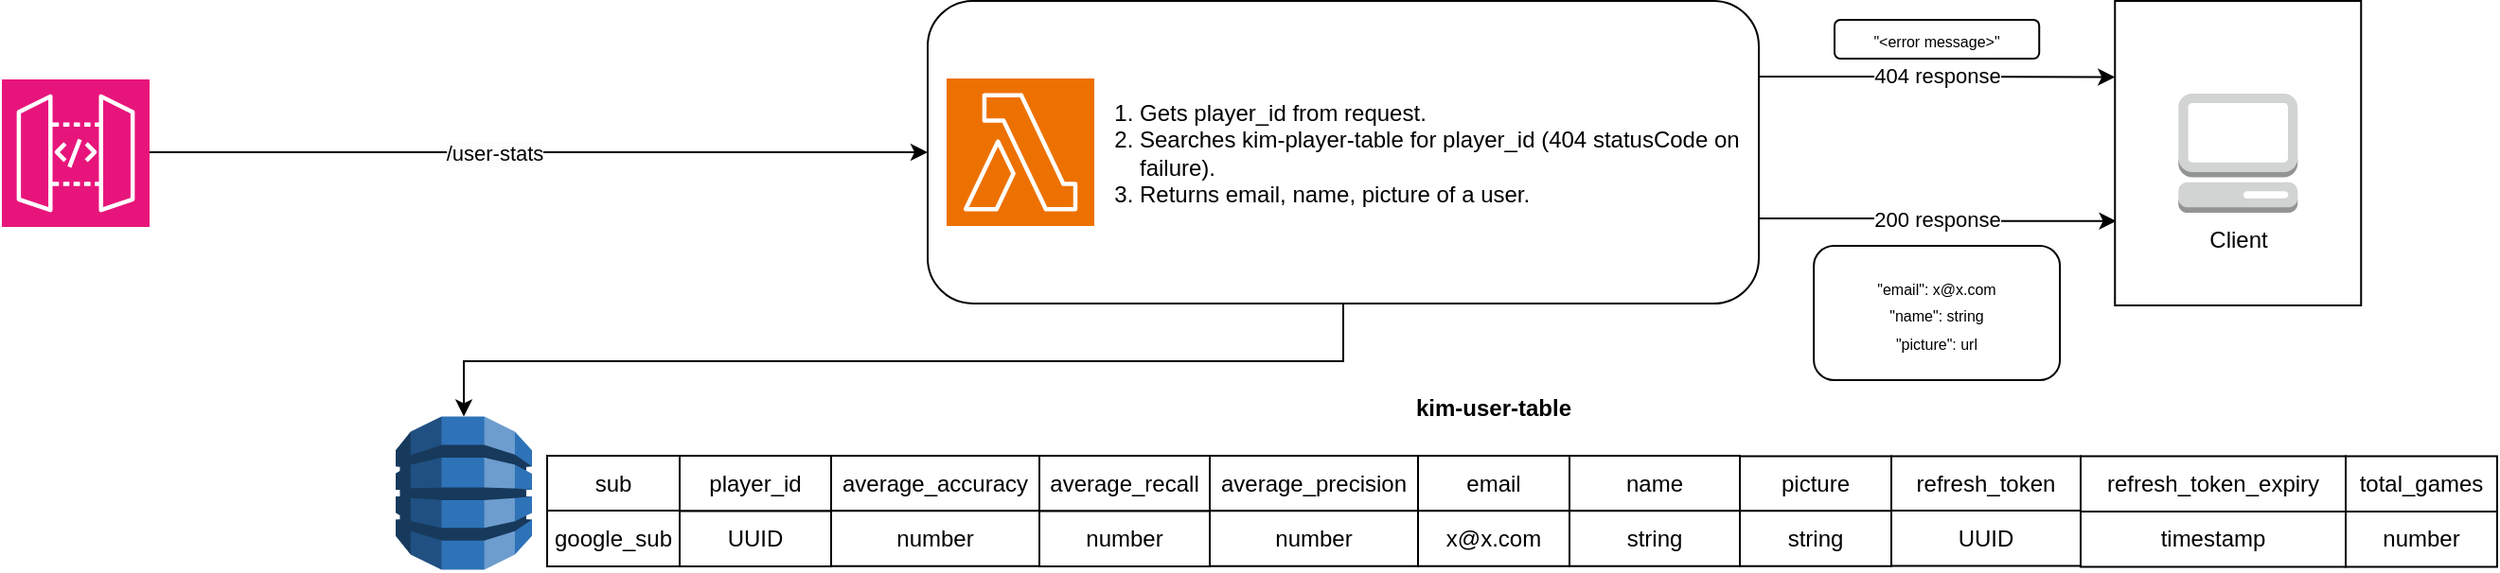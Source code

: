 <mxfile version="26.2.15">
  <diagram name="Page-1" id="fEp65sk12kXVYu2AtMCM">
    <mxGraphModel dx="1334" dy="325" grid="1" gridSize="10" guides="1" tooltips="1" connect="1" arrows="1" fold="1" page="1" pageScale="1" pageWidth="850" pageHeight="1100" math="0" shadow="0">
      <root>
        <mxCell id="0" />
        <mxCell id="1" parent="0" />
        <mxCell id="_vOoaH_lG-h0drPXKQmU-2" value="/user-stats" style="edgeStyle=orthogonalEdgeStyle;rounded=0;orthogonalLoop=1;jettySize=auto;html=1;labelBackgroundColor=#FCFCFC;" parent="1" source="_vOoaH_lG-h0drPXKQmU-3" edge="1">
          <mxGeometry x="-0.116" relative="1" as="geometry">
            <mxPoint as="offset" />
            <mxPoint x="411" y="119.5" as="targetPoint" />
          </mxGeometry>
        </mxCell>
        <mxCell id="_vOoaH_lG-h0drPXKQmU-3" value="" style="sketch=0;points=[[0,0,0],[0.25,0,0],[0.5,0,0],[0.75,0,0],[1,0,0],[0,1,0],[0.25,1,0],[0.5,1,0],[0.75,1,0],[1,1,0],[0,0.25,0],[0,0.5,0],[0,0.75,0],[1,0.25,0],[1,0.5,0],[1,0.75,0]];outlineConnect=0;fontColor=#232F3E;fillColor=#E7157B;strokeColor=#ffffff;dashed=0;verticalLabelPosition=bottom;verticalAlign=top;align=center;html=1;fontSize=12;fontStyle=0;aspect=fixed;shape=mxgraph.aws4.resourceIcon;resIcon=mxgraph.aws4.api_gateway;" parent="1" vertex="1">
          <mxGeometry x="-78" y="81" width="78" height="78" as="geometry" />
        </mxCell>
        <mxCell id="_vOoaH_lG-h0drPXKQmU-30" style="edgeStyle=orthogonalEdgeStyle;rounded=0;orthogonalLoop=1;jettySize=auto;html=1;entryX=0.5;entryY=0;entryDx=0;entryDy=0;entryPerimeter=0;" parent="1" source="_vOoaH_lG-h0drPXKQmU-6" target="E4E4eB8iEx-Vwp2O4KcY-1" edge="1">
          <mxGeometry relative="1" as="geometry">
            <mxPoint x="476.037" y="250.0" as="targetPoint" />
            <Array as="points">
              <mxPoint x="631" y="230" />
              <mxPoint x="166" y="230" />
            </Array>
          </mxGeometry>
        </mxCell>
        <mxCell id="_vOoaH_lG-h0drPXKQmU-34" value="200 response" style="edgeStyle=orthogonalEdgeStyle;rounded=0;orthogonalLoop=1;jettySize=auto;html=1;entryX=0.005;entryY=0.723;entryDx=0;entryDy=0;exitX=1;exitY=0.75;exitDx=0;exitDy=0;entryPerimeter=0;" parent="1" source="_vOoaH_lG-h0drPXKQmU-8" target="_vOoaH_lG-h0drPXKQmU-32" edge="1">
          <mxGeometry x="-0.002" relative="1" as="geometry">
            <mxPoint as="offset" />
          </mxGeometry>
        </mxCell>
        <mxCell id="_vOoaH_lG-h0drPXKQmU-6" value="" style="rounded=1;whiteSpace=wrap;html=1;" parent="1" vertex="1">
          <mxGeometry x="411" y="39.5" width="439" height="160" as="geometry" />
        </mxCell>
        <mxCell id="_vOoaH_lG-h0drPXKQmU-7" value="" style="sketch=0;points=[[0,0,0],[0.25,0,0],[0.5,0,0],[0.75,0,0],[1,0,0],[0,1,0],[0.25,1,0],[0.5,1,0],[0.75,1,0],[1,1,0],[0,0.25,0],[0,0.5,0],[0,0.75,0],[1,0.25,0],[1,0.5,0],[1,0.75,0]];outlineConnect=0;fontColor=#232F3E;fillColor=#ED7100;strokeColor=#ffffff;dashed=0;verticalLabelPosition=bottom;verticalAlign=top;align=center;html=1;fontSize=12;fontStyle=0;aspect=fixed;shape=mxgraph.aws4.resourceIcon;resIcon=mxgraph.aws4.lambda;" parent="1" vertex="1">
          <mxGeometry x="421" y="80.5" width="78" height="78" as="geometry" />
        </mxCell>
        <mxCell id="_vOoaH_lG-h0drPXKQmU-8" value="&lt;ol&gt;&lt;li&gt;Gets player_id from request.&lt;/li&gt;&lt;li&gt;Searches kim-player-table for player_id (404 statusCode on failure).&lt;/li&gt;&lt;li&gt;Returns email, name, picture of a user.&lt;/li&gt;&lt;/ol&gt;" style="text;html=1;align=left;verticalAlign=middle;whiteSpace=wrap;rounded=0;" parent="1" vertex="1">
          <mxGeometry x="481" y="49.5" width="369" height="140" as="geometry" />
        </mxCell>
        <mxCell id="_vOoaH_lG-h0drPXKQmU-9" value="404 response" style="edgeStyle=orthogonalEdgeStyle;rounded=0;orthogonalLoop=1;jettySize=auto;html=1;entryX=0;entryY=0.25;entryDx=0;entryDy=0;exitX=1;exitY=0.25;exitDx=0;exitDy=0;" parent="1" source="_vOoaH_lG-h0drPXKQmU-6" target="_vOoaH_lG-h0drPXKQmU-32" edge="1">
          <mxGeometry relative="1" as="geometry">
            <mxPoint x="1120" y="79.5" as="targetPoint" />
            <mxPoint x="809" y="79.5" as="sourcePoint" />
          </mxGeometry>
        </mxCell>
        <mxCell id="_vOoaH_lG-h0drPXKQmU-10" value="&lt;span style=&quot;font-size: 8px;&quot;&gt;&quot;&amp;lt;error message&amp;gt;&quot;&lt;/span&gt;" style="rounded=1;whiteSpace=wrap;html=1;align=center;" parent="1" vertex="1">
          <mxGeometry x="890" y="49.5" width="108.12" height="20.5" as="geometry" />
        </mxCell>
        <mxCell id="_vOoaH_lG-h0drPXKQmU-32" value="" style="rounded=0;whiteSpace=wrap;html=1;" parent="1" vertex="1">
          <mxGeometry x="1038.13" y="39.5" width="130" height="161" as="geometry" />
        </mxCell>
        <mxCell id="_vOoaH_lG-h0drPXKQmU-33" value="Client" style="outlineConnect=0;dashed=0;verticalLabelPosition=bottom;verticalAlign=top;align=center;html=1;shape=mxgraph.aws3.management_console;fillColor=#D2D3D3;gradientColor=none;" parent="1" vertex="1">
          <mxGeometry x="1071.63" y="88.5" width="63" height="63" as="geometry" />
        </mxCell>
        <mxCell id="E4E4eB8iEx-Vwp2O4KcY-1" value="" style="outlineConnect=0;dashed=0;verticalLabelPosition=bottom;verticalAlign=top;align=center;html=1;shape=mxgraph.aws3.dynamo_db;fillColor=#2E73B8;gradientColor=none;" parent="1" vertex="1">
          <mxGeometry x="130" y="259.25" width="72" height="81" as="geometry" />
        </mxCell>
        <mxCell id="E4E4eB8iEx-Vwp2O4KcY-2" value="&lt;b&gt;kim-user-table&lt;/b&gt;" style="text;html=1;align=center;verticalAlign=middle;whiteSpace=wrap;rounded=0;" parent="1" vertex="1">
          <mxGeometry x="660" y="240" width="100" height="30" as="geometry" />
        </mxCell>
        <mxCell id="E4E4eB8iEx-Vwp2O4KcY-3" value="sub" style="rounded=0;whiteSpace=wrap;html=1;container=0;" parent="1" vertex="1">
          <mxGeometry x="210" y="280" width="70" height="29.5" as="geometry" />
        </mxCell>
        <mxCell id="E4E4eB8iEx-Vwp2O4KcY-4" value="google_sub" style="rounded=0;whiteSpace=wrap;html=1;container=0;" parent="1" vertex="1">
          <mxGeometry x="210" y="309" width="70" height="29.5" as="geometry" />
        </mxCell>
        <mxCell id="E4E4eB8iEx-Vwp2O4KcY-5" value="player_id" style="rounded=0;whiteSpace=wrap;html=1;" parent="1" vertex="1">
          <mxGeometry x="280" y="280" width="80" height="29.25" as="geometry" />
        </mxCell>
        <mxCell id="E4E4eB8iEx-Vwp2O4KcY-6" value="email" style="rounded=0;whiteSpace=wrap;html=1;" parent="1" vertex="1">
          <mxGeometry x="670" y="280" width="80" height="29.25" as="geometry" />
        </mxCell>
        <mxCell id="E4E4eB8iEx-Vwp2O4KcY-7" value="name" style="rounded=0;whiteSpace=wrap;html=1;" parent="1" vertex="1">
          <mxGeometry x="750" y="280" width="90" height="29.25" as="geometry" />
        </mxCell>
        <mxCell id="E4E4eB8iEx-Vwp2O4KcY-8" value="picture" style="rounded=0;whiteSpace=wrap;html=1;" parent="1" vertex="1">
          <mxGeometry x="840" y="280.25" width="80" height="29.25" as="geometry" />
        </mxCell>
        <mxCell id="E4E4eB8iEx-Vwp2O4KcY-9" value="UUID" style="rounded=0;whiteSpace=wrap;html=1;" parent="1" vertex="1">
          <mxGeometry x="280" y="309.25" width="80" height="29.25" as="geometry" />
        </mxCell>
        <mxCell id="E4E4eB8iEx-Vwp2O4KcY-10" value="average_accuracy" style="rounded=0;whiteSpace=wrap;html=1;" parent="1" vertex="1">
          <mxGeometry x="360" y="280" width="110" height="29.25" as="geometry" />
        </mxCell>
        <mxCell id="E4E4eB8iEx-Vwp2O4KcY-11" value="average_precision" style="rounded=0;whiteSpace=wrap;html=1;" parent="1" vertex="1">
          <mxGeometry x="560" y="280" width="110" height="29.25" as="geometry" />
        </mxCell>
        <mxCell id="E4E4eB8iEx-Vwp2O4KcY-12" value="average_recall" style="rounded=0;whiteSpace=wrap;html=1;" parent="1" vertex="1">
          <mxGeometry x="470" y="280" width="90" height="29.25" as="geometry" />
        </mxCell>
        <mxCell id="E4E4eB8iEx-Vwp2O4KcY-13" value="refresh_token" style="rounded=0;whiteSpace=wrap;html=1;" parent="1" vertex="1">
          <mxGeometry x="920" y="280.25" width="100" height="29.25" as="geometry" />
        </mxCell>
        <mxCell id="E4E4eB8iEx-Vwp2O4KcY-14" value="refresh_token_expiry" style="rounded=0;whiteSpace=wrap;html=1;" parent="1" vertex="1">
          <mxGeometry x="1020" y="280.25" width="140" height="29.25" as="geometry" />
        </mxCell>
        <mxCell id="E4E4eB8iEx-Vwp2O4KcY-15" value="total_games" style="rounded=0;whiteSpace=wrap;html=1;" parent="1" vertex="1">
          <mxGeometry x="1160" y="280.25" width="80" height="29.25" as="geometry" />
        </mxCell>
        <mxCell id="E4E4eB8iEx-Vwp2O4KcY-16" value="number" style="rounded=0;whiteSpace=wrap;html=1;" parent="1" vertex="1">
          <mxGeometry x="360" y="309.12" width="110" height="29.25" as="geometry" />
        </mxCell>
        <mxCell id="E4E4eB8iEx-Vwp2O4KcY-17" value="number" style="rounded=0;whiteSpace=wrap;html=1;" parent="1" vertex="1">
          <mxGeometry x="470" y="309.25" width="90" height="29.25" as="geometry" />
        </mxCell>
        <mxCell id="E4E4eB8iEx-Vwp2O4KcY-18" value="number" style="rounded=0;whiteSpace=wrap;html=1;" parent="1" vertex="1">
          <mxGeometry x="560" y="309.12" width="110" height="29.25" as="geometry" />
        </mxCell>
        <mxCell id="E4E4eB8iEx-Vwp2O4KcY-19" value="x@x.com" style="rounded=0;whiteSpace=wrap;html=1;" parent="1" vertex="1">
          <mxGeometry x="670" y="309.12" width="80" height="29.25" as="geometry" />
        </mxCell>
        <mxCell id="E4E4eB8iEx-Vwp2O4KcY-20" value="string" style="rounded=0;whiteSpace=wrap;html=1;" parent="1" vertex="1">
          <mxGeometry x="750" y="309.12" width="90" height="29.25" as="geometry" />
        </mxCell>
        <mxCell id="E4E4eB8iEx-Vwp2O4KcY-21" value="string" style="rounded=0;whiteSpace=wrap;html=1;" parent="1" vertex="1">
          <mxGeometry x="840" y="309.12" width="80" height="29.25" as="geometry" />
        </mxCell>
        <mxCell id="E4E4eB8iEx-Vwp2O4KcY-22" value="UUID" style="rounded=0;whiteSpace=wrap;html=1;" parent="1" vertex="1">
          <mxGeometry x="920" y="309" width="100" height="29.25" as="geometry" />
        </mxCell>
        <mxCell id="E4E4eB8iEx-Vwp2O4KcY-23" value="timestamp" style="rounded=0;whiteSpace=wrap;html=1;" parent="1" vertex="1">
          <mxGeometry x="1020" y="309.5" width="140" height="29.25" as="geometry" />
        </mxCell>
        <mxCell id="E4E4eB8iEx-Vwp2O4KcY-24" value="number" style="rounded=0;whiteSpace=wrap;html=1;" parent="1" vertex="1">
          <mxGeometry x="1160" y="309.5" width="80" height="29.25" as="geometry" />
        </mxCell>
        <mxCell id="E4E4eB8iEx-Vwp2O4KcY-26" value="&lt;span style=&quot;font-size: 8px;&quot;&gt;&quot;email&quot;: x@x.com&lt;/span&gt;&lt;div&gt;&lt;span style=&quot;font-size: 8px;&quot;&gt;&quot;name&quot;: string&lt;/span&gt;&lt;/div&gt;&lt;div&gt;&lt;span style=&quot;font-size: 8px;&quot;&gt;&quot;picture&quot;: url&lt;/span&gt;&lt;/div&gt;" style="rounded=1;whiteSpace=wrap;html=1;align=center;" parent="1" vertex="1">
          <mxGeometry x="879.06" y="169" width="130" height="71" as="geometry" />
        </mxCell>
      </root>
    </mxGraphModel>
  </diagram>
</mxfile>
